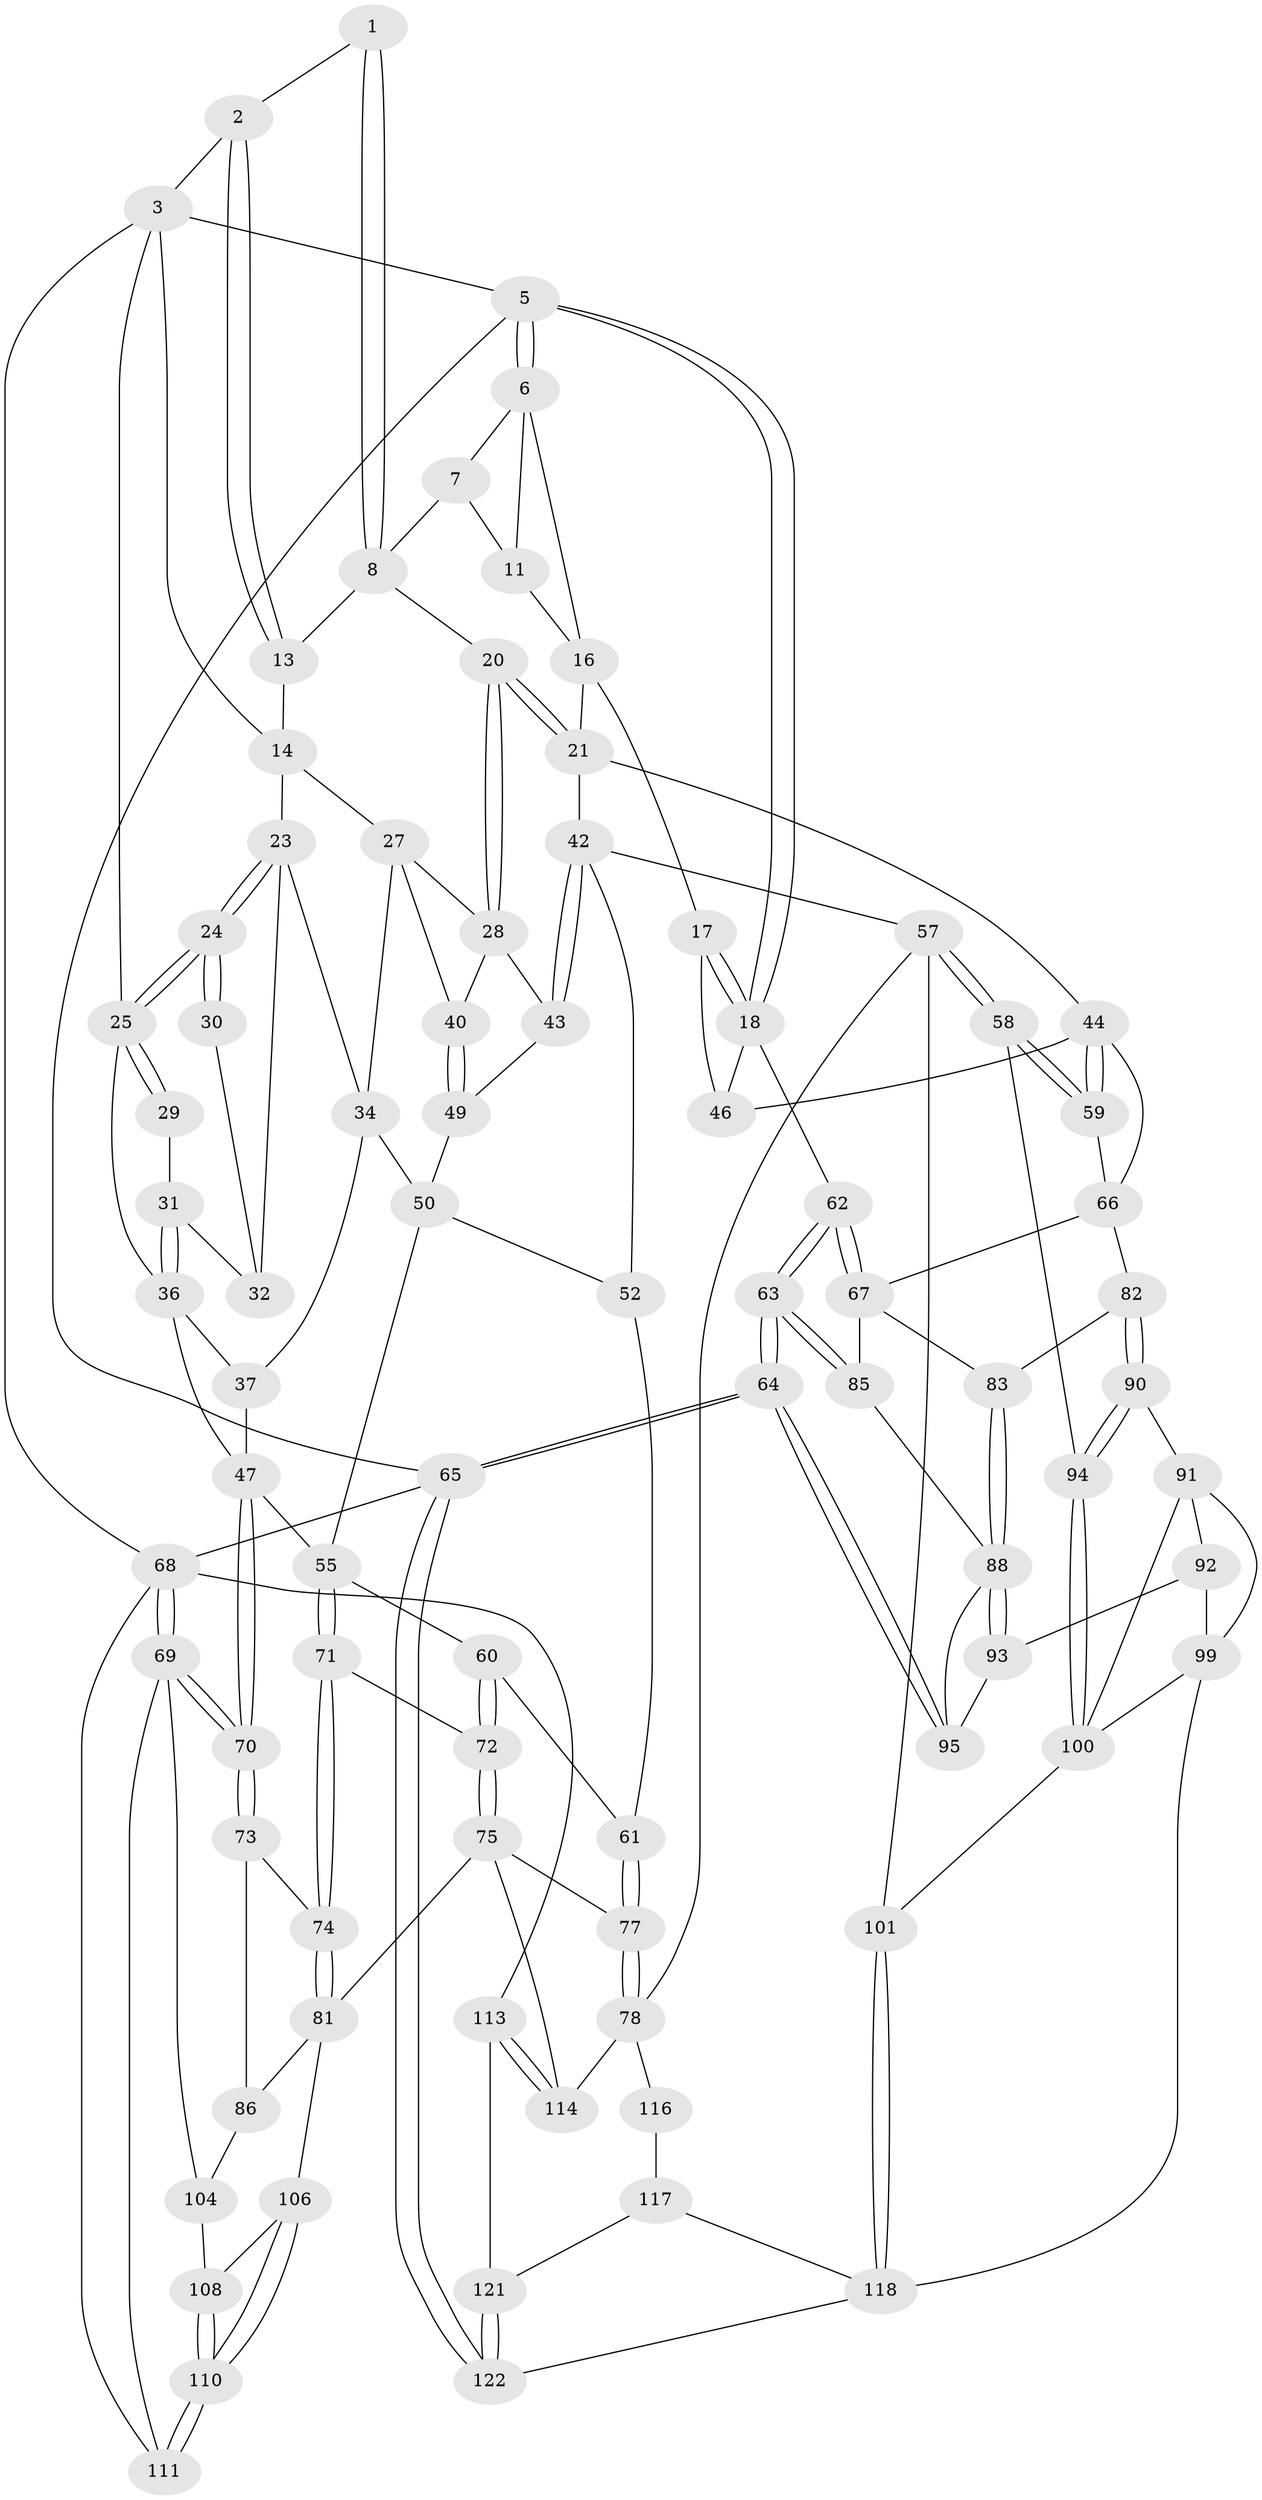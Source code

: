 // original degree distribution, {3: 0.040983606557377046, 4: 0.23770491803278687, 6: 0.27049180327868855, 5: 0.45081967213114754}
// Generated by graph-tools (version 1.1) at 2025/11/02/27/25 16:11:54]
// undirected, 85 vertices, 189 edges
graph export_dot {
graph [start="1"]
  node [color=gray90,style=filled];
  1 [pos="+0.4095279766799493+0"];
  2 [pos="+0.652041881166056+0"];
  3 [pos="+0.720532022750119+0",super="+4"];
  5 [pos="+0+0"];
  6 [pos="+0.3062036286110554+0",super="+12"];
  7 [pos="+0.40572949650593854+0",super="+10"];
  8 [pos="+0.46946500579565054+0.09610250635624625",super="+9"];
  11 [pos="+0.3638826276674505+0.06410497788848511"];
  13 [pos="+0.5238467903775829+0.09134953444680138"];
  14 [pos="+0.7432527194801494+0",super="+15"];
  16 [pos="+0.19062602548724253+0.1860589672883041",super="+19"];
  17 [pos="+0.14923626394527315+0.1695896036470735"];
  18 [pos="+0+0",super="+54"];
  20 [pos="+0.3648021140339948+0.3020083924453731"];
  21 [pos="+0.342120730941882+0.32561982544099155",super="+22"];
  23 [pos="+0.7761166941204818+0.06519377472049909",super="+33"];
  24 [pos="+1+0.03890565232086199"];
  25 [pos="+1+0",super="+26"];
  27 [pos="+0.5980192307924688+0.1926343038857687",super="+35"];
  28 [pos="+0.581174318747131+0.2070133057831061",super="+41"];
  29 [pos="+0.9343580099130712+0.1763622891777186"];
  30 [pos="+0.8931709843888757+0.1328111777606089"];
  31 [pos="+0.9067132733194204+0.21461627241117454"];
  32 [pos="+0.8408399541612852+0.14926470288537513"];
  34 [pos="+0.73333134489303+0.24747946408508903",super="+38"];
  36 [pos="+0.9271075624379107+0.24369028321947037",super="+39"];
  37 [pos="+0.893953740144365+0.28857778925177924"];
  40 [pos="+0.6336974808416879+0.3195069750421089"];
  42 [pos="+0.4492098127315244+0.38737770557640633",super="+53"];
  43 [pos="+0.538221421589308+0.35014892467209663"];
  44 [pos="+0.2745468225719996+0.41023022027949413",super="+45"];
  46 [pos="+0.05772048470995336+0.360721137151159"];
  47 [pos="+1+0.3143741325739326",super="+48"];
  49 [pos="+0.614553795504134+0.3482450279533446"];
  50 [pos="+0.7721527388633926+0.4170687698452231",super="+51"];
  52 [pos="+0.5607708597518618+0.5064612924435505"];
  55 [pos="+0.8626559560750445+0.4836115428957832",super="+56"];
  57 [pos="+0.47501337797626514+0.6995602496558587",super="+79"];
  58 [pos="+0.372734513642812+0.6748628140086647"];
  59 [pos="+0.3662073375452185+0.668138861044276"];
  60 [pos="+0.6922584789104834+0.5697733713588258"];
  61 [pos="+0.6821730306047216+0.5723440747411839"];
  62 [pos="+0+0.5387663769421795"];
  63 [pos="+0+0.7787311400530555"];
  64 [pos="+0+0.8879679406527513"];
  65 [pos="+0+1"];
  66 [pos="+0.12279023697121538+0.49043834007121095",super="+80"];
  67 [pos="+0+0.5403981892540771",super="+84"];
  68 [pos="+1+1",super="+112"];
  69 [pos="+1+0.8432337447168086",super="+103"];
  70 [pos="+1+0.6505979600245241"];
  71 [pos="+0.8739941564028353+0.5215348276640352"];
  72 [pos="+0.7580290500405923+0.6041802158800601"];
  73 [pos="+0.9793042095319213+0.6193920864608321"];
  74 [pos="+0.9319158415268328+0.59998973822179"];
  75 [pos="+0.7442823152969633+0.7614289989929692",super="+76"];
  77 [pos="+0.6450459392198097+0.7659085751861479"];
  78 [pos="+0.6157914757880019+0.7672431257546072",super="+115"];
  81 [pos="+0.7614814263979817+0.7639770274208906",super="+87"];
  82 [pos="+0.14963905091734067+0.6881901963620213"];
  83 [pos="+0.08966806229590595+0.7008555587095089"];
  85 [pos="+0+0.7301774202853886"];
  86 [pos="+0.9086889479791476+0.8072932258763053"];
  88 [pos="+0.06884866726598322+0.7795373519246518",super="+89"];
  90 [pos="+0.16253764109137095+0.7180803134212534"];
  91 [pos="+0.1617461243965838+0.7874417083995396",super="+98"];
  92 [pos="+0.10953659698197893+0.7896851045880937",super="+97"];
  93 [pos="+0.07245930245467269+0.7837662938127343",super="+96"];
  94 [pos="+0.2916122574659246+0.7583005361056597"];
  95 [pos="+0+0.8856267614448323"];
  99 [pos="+0.1563167215050989+0.9590663421856177",super="+109"];
  100 [pos="+0.27736730313550906+0.7859478393227677",super="+102"];
  101 [pos="+0.44494714659542683+0.8403586104637556"];
  104 [pos="+0.966982138010385+0.8429095610748937",super="+105"];
  106 [pos="+0.8257597989107205+0.9291457802710184",super="+107"];
  108 [pos="+0.8906785061264111+0.9103555758316836"];
  110 [pos="+0.8333359456209325+0.9867011380107129"];
  111 [pos="+0.8290729860409551+1"];
  113 [pos="+0.7738866725357264+1"];
  114 [pos="+0.7703440139872454+1"];
  116 [pos="+0.5448733700899123+0.9380745228807713"];
  117 [pos="+0.4745620557459811+0.9179056389545176",super="+120"];
  118 [pos="+0.4414458704964634+0.8757505308897372",super="+119"];
  121 [pos="+0.49664116343601583+1"];
  122 [pos="+0.25212343158365563+1"];
  1 -- 2;
  1 -- 8;
  1 -- 8;
  2 -- 3;
  2 -- 13;
  2 -- 13;
  3 -- 14;
  3 -- 68;
  3 -- 5;
  3 -- 25;
  5 -- 6;
  5 -- 6;
  5 -- 18;
  5 -- 18;
  5 -- 65;
  6 -- 7;
  6 -- 16;
  6 -- 11;
  7 -- 11;
  7 -- 8;
  8 -- 13;
  8 -- 20;
  11 -- 16;
  13 -- 14;
  14 -- 23;
  14 -- 27;
  16 -- 17;
  16 -- 21;
  17 -- 18;
  17 -- 18;
  17 -- 46;
  18 -- 62;
  18 -- 46;
  20 -- 21;
  20 -- 21;
  20 -- 28;
  20 -- 28;
  21 -- 42;
  21 -- 44;
  23 -- 24;
  23 -- 24;
  23 -- 32;
  23 -- 34;
  24 -- 25;
  24 -- 25;
  24 -- 30;
  24 -- 30;
  25 -- 29;
  25 -- 29;
  25 -- 36;
  27 -- 28;
  27 -- 40;
  27 -- 34;
  28 -- 40;
  28 -- 43;
  29 -- 31;
  30 -- 32;
  31 -- 32;
  31 -- 36;
  31 -- 36;
  34 -- 50;
  34 -- 37;
  36 -- 37;
  36 -- 47;
  37 -- 47;
  40 -- 49;
  40 -- 49;
  42 -- 43;
  42 -- 43;
  42 -- 57;
  42 -- 52;
  43 -- 49;
  44 -- 59;
  44 -- 59;
  44 -- 66;
  44 -- 46;
  47 -- 70;
  47 -- 70;
  47 -- 55;
  49 -- 50;
  50 -- 55;
  50 -- 52;
  52 -- 61;
  55 -- 71;
  55 -- 71;
  55 -- 60;
  57 -- 58;
  57 -- 58;
  57 -- 101;
  57 -- 78;
  58 -- 59;
  58 -- 59;
  58 -- 94;
  59 -- 66;
  60 -- 61;
  60 -- 72;
  60 -- 72;
  61 -- 77;
  61 -- 77;
  62 -- 63;
  62 -- 63;
  62 -- 67;
  62 -- 67;
  63 -- 64;
  63 -- 64;
  63 -- 85;
  63 -- 85;
  64 -- 65;
  64 -- 65;
  64 -- 95;
  64 -- 95;
  65 -- 122;
  65 -- 122;
  65 -- 68;
  66 -- 67;
  66 -- 82;
  67 -- 83;
  67 -- 85;
  68 -- 69;
  68 -- 69;
  68 -- 113;
  68 -- 111;
  69 -- 70;
  69 -- 70;
  69 -- 104;
  69 -- 111;
  70 -- 73;
  70 -- 73;
  71 -- 72;
  71 -- 74;
  71 -- 74;
  72 -- 75;
  72 -- 75;
  73 -- 74;
  73 -- 86;
  74 -- 81;
  74 -- 81;
  75 -- 81;
  75 -- 114;
  75 -- 77;
  77 -- 78;
  77 -- 78;
  78 -- 114;
  78 -- 116;
  81 -- 106;
  81 -- 86;
  82 -- 83;
  82 -- 90;
  82 -- 90;
  83 -- 88;
  83 -- 88;
  85 -- 88;
  86 -- 104;
  88 -- 93;
  88 -- 93;
  88 -- 95;
  90 -- 91;
  90 -- 94;
  90 -- 94;
  91 -- 92;
  91 -- 99;
  91 -- 100;
  92 -- 93 [weight=2];
  92 -- 99;
  93 -- 95;
  94 -- 100;
  94 -- 100;
  99 -- 118;
  99 -- 100;
  100 -- 101;
  101 -- 118;
  101 -- 118;
  104 -- 108;
  106 -- 110;
  106 -- 110;
  106 -- 108;
  108 -- 110;
  108 -- 110;
  110 -- 111;
  110 -- 111;
  113 -- 114;
  113 -- 114;
  113 -- 121;
  116 -- 117 [weight=2];
  117 -- 118;
  117 -- 121;
  118 -- 122;
  121 -- 122;
  121 -- 122;
}
